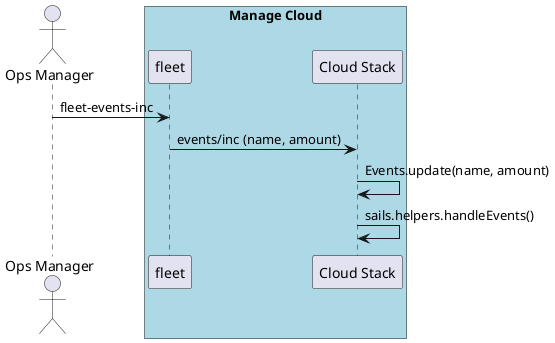 @startuml
Actor "Ops Manager" as A

box "Manage Cloud" #lightblue
participant "fleet" as S
A -> S : fleet-events-inc
participant "Cloud Stack" as CS
S -> CS : events/inc (name, amount)
CS -> CS : Events.update(name, amount)
CS -> CS : sails.helpers.handleEvents()
end box
@enduml

